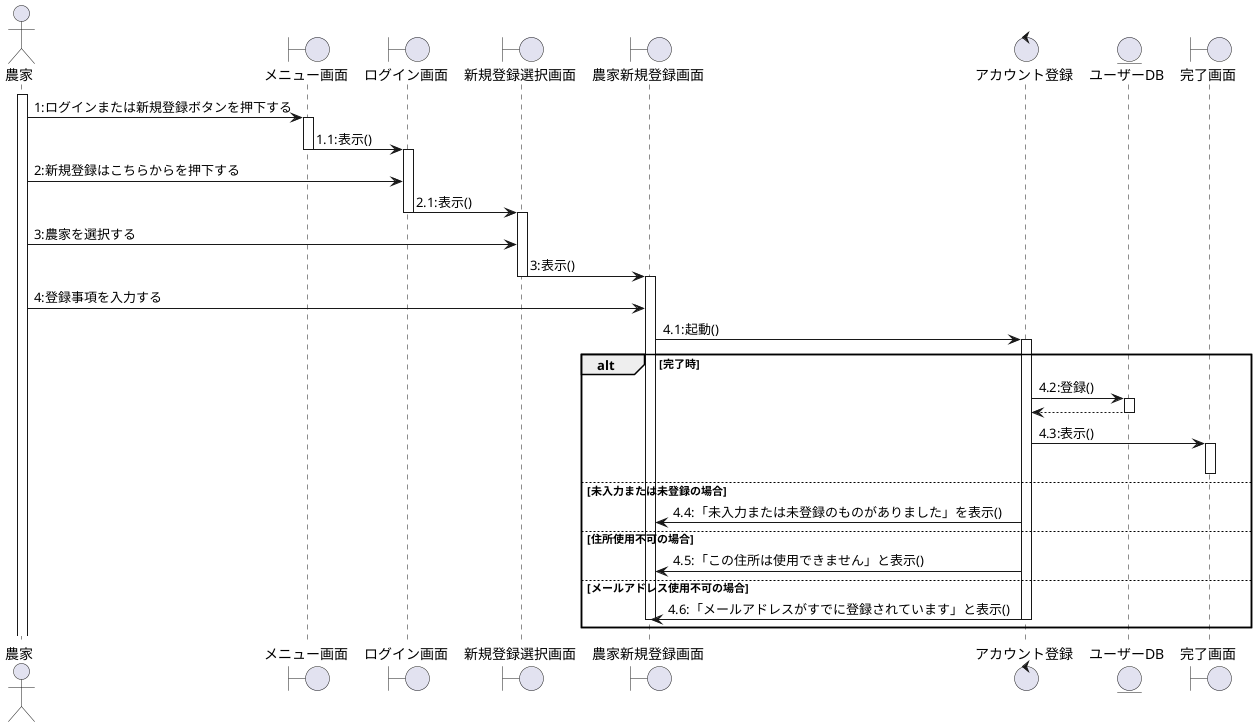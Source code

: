アカウント登録
@startuml
actor 農家
boundary メニュー画面
boundary ログイン画面
boundary 新規登録選択画面
boundary 農家新規登録画面
control アカウント登録
entity ユーザーDB
boundary 完了画面

activate 農家
農家 -> メニュー画面:1:ログインまたは新規登録ボタンを押下する
activate メニュー画面
メニュー画面 -> ログイン画面:1.1:表示()
deactivate メニュー画面
activate ログイン画面

農家 -> ログイン画面:2:新規登録はこちらからを押下する
ログイン画面 -> 新規登録選択画面:2.1:表示()
deactivate ログイン画面
activate 新規登録選択画面


農家 -> 新規登録選択画面:3:農家を選択する
新規登録選択画面 -> 農家新規登録画面:3:表示()
deactivate 新規登録選択画面
activate 農家新規登録画面


農家 -> 農家新規登録画面:4:登録事項を入力する
農家新規登録画面 -> アカウント登録:4.1:起動()
activate アカウント登録

alt 完了時
アカウント登録 -> ユーザーDB:4.2:登録()
activate ユーザーDB
ユーザーDB --> アカウント登録
deactivate ユーザーDB
アカウント登録 -> 完了画面:4.3:表示()
activate 完了画面
deactivate 完了画面 

else 未入力または未登録の場合
アカウント登録 -> 農家新規登録画面:4.4:「未入力または未登録のものがありました」を表示()

else 住所使用不可の場合
アカウント登録 -> 農家新規登録画面:4.5:「この住所は使用できません」と表示()

else メールアドレス使用不可の場合
アカウント登録 -> 農家新規登録画面:4.6:「メールアドレスがすでに登録されています」と表示()
deactivate アカウント登録
deactivate 農家新規登録画面

end







@enduml